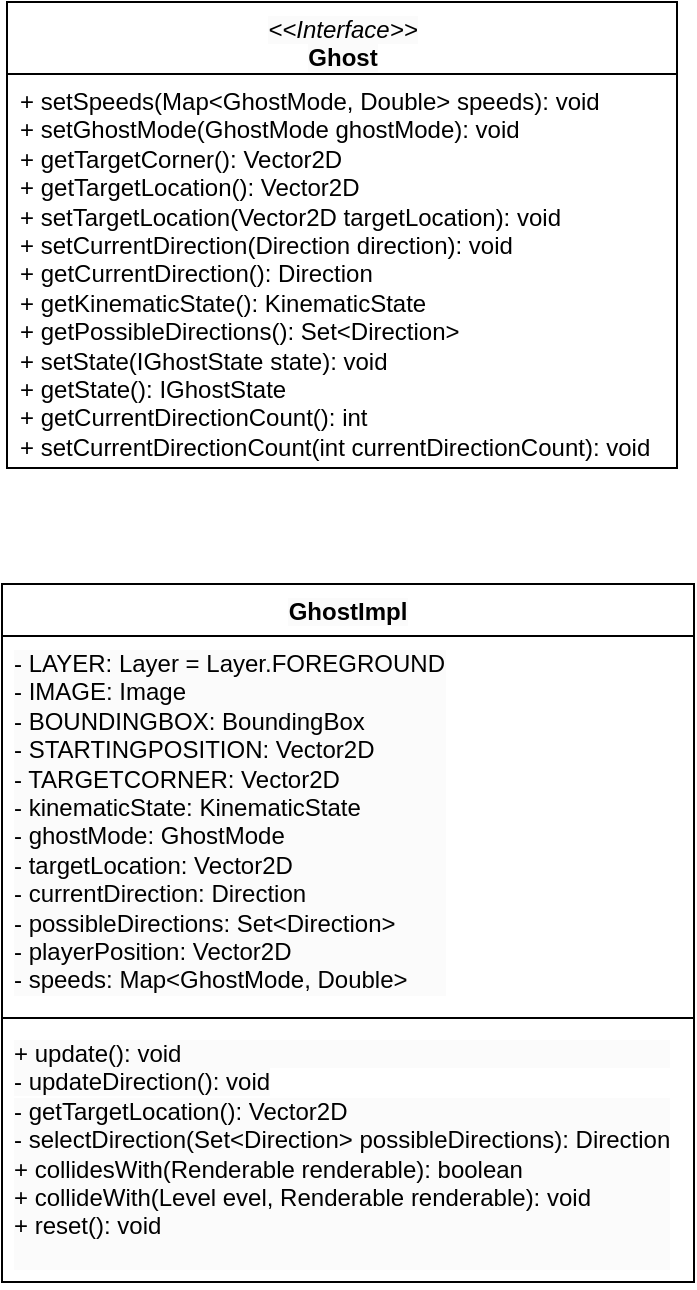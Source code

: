 <mxfile version="24.7.17">
  <diagram name="Page-1" id="vTZRo5Hn38DPCM6BCFyR">
    <mxGraphModel dx="1000" dy="1399" grid="0" gridSize="10" guides="1" tooltips="1" connect="1" arrows="1" fold="1" page="0" pageScale="1" pageWidth="850" pageHeight="1100" math="0" shadow="0">
      <root>
        <mxCell id="0" />
        <mxCell id="1" parent="0" />
        <mxCell id="TR5ZbvATBXByWpKUNYxo-5" value="&lt;span style=&quot;background-color: rgb(251, 251, 251);&quot;&gt;GhostImpl&lt;/span&gt;" style="swimlane;fontStyle=1;align=center;verticalAlign=top;childLayout=stackLayout;horizontal=1;startSize=26;horizontalStack=0;resizeParent=1;resizeParentMax=0;resizeLast=0;collapsible=1;marginBottom=0;whiteSpace=wrap;html=1;" parent="1" vertex="1">
          <mxGeometry x="-97" y="-306" width="346" height="349" as="geometry" />
        </mxCell>
        <mxCell id="TR5ZbvATBXByWpKUNYxo-6" value="&lt;span style=&quot;background-color: rgb(251, 251, 251);&quot;&gt;- LAYER: Layer = Layer.FOREGROUND&lt;/span&gt;&lt;div style=&quot;background-color: rgb(251, 251, 251);&quot;&gt;- IMAGE: Image&lt;/div&gt;&lt;div style=&quot;background-color: rgb(251, 251, 251);&quot;&gt;- BOUNDINGBOX: BoundingBox&lt;/div&gt;&lt;div style=&quot;background-color: rgb(251, 251, 251);&quot;&gt;- STARTINGPOSITION: Vector2D&lt;/div&gt;&lt;div style=&quot;background-color: rgb(251, 251, 251);&quot;&gt;- TARGETCORNER: Vector2D&lt;/div&gt;&lt;div style=&quot;background-color: rgb(251, 251, 251);&quot;&gt;- kinematicState: KinematicState&lt;/div&gt;&lt;div style=&quot;background-color: rgb(251, 251, 251);&quot;&gt;- ghostMode: GhostMode&lt;/div&gt;&lt;div style=&quot;background-color: rgb(251, 251, 251);&quot;&gt;- targetLocation: Vector2D&lt;/div&gt;&lt;div style=&quot;background-color: rgb(251, 251, 251);&quot;&gt;- currentDirection: Direction&lt;/div&gt;&lt;div style=&quot;background-color: rgb(251, 251, 251);&quot;&gt;- possibleDirections: Set&amp;lt;Direction&amp;gt;&lt;/div&gt;&lt;div style=&quot;background-color: rgb(251, 251, 251);&quot;&gt;- playerPosition: Vector2D&lt;/div&gt;&lt;div style=&quot;background-color: rgb(251, 251, 251);&quot;&gt;- speeds: Map&amp;lt;GhostMode, Double&amp;gt;&lt;/div&gt;" style="text;strokeColor=none;fillColor=none;align=left;verticalAlign=top;spacingLeft=4;spacingRight=4;overflow=hidden;rotatable=0;points=[[0,0.5],[1,0.5]];portConstraint=eastwest;whiteSpace=wrap;html=1;" parent="TR5ZbvATBXByWpKUNYxo-5" vertex="1">
          <mxGeometry y="26" width="346" height="187" as="geometry" />
        </mxCell>
        <mxCell id="TR5ZbvATBXByWpKUNYxo-7" value="" style="line;strokeWidth=1;fillColor=none;align=left;verticalAlign=middle;spacingTop=-1;spacingLeft=3;spacingRight=3;rotatable=0;labelPosition=right;points=[];portConstraint=eastwest;strokeColor=inherit;" parent="TR5ZbvATBXByWpKUNYxo-5" vertex="1">
          <mxGeometry y="213" width="346" height="8" as="geometry" />
        </mxCell>
        <mxCell id="TR5ZbvATBXByWpKUNYxo-8" value="&lt;div style=&quot;background-color: rgb(251, 251, 251);&quot;&gt;+ update(): void&lt;/div&gt;&lt;span style=&quot;background-color: rgb(251, 251, 251);&quot;&gt;- updateDirection(): void&lt;/span&gt;&lt;div style=&quot;background-color: rgb(251, 251, 251);&quot;&gt;- getTargetLocation(): Vector2D&lt;br&gt;&lt;div&gt;- selectDirection(Set&amp;lt;Direction&amp;gt; possibleDirections): Direction&lt;/div&gt;&lt;/div&gt;&lt;div style=&quot;background-color: rgb(251, 251, 251);&quot;&gt;+ collidesWith(Renderable renderable): boolean&lt;/div&gt;&lt;div style=&quot;background-color: rgb(251, 251, 251);&quot;&gt;+ collideWith(Level evel, Renderable renderable): void&lt;/div&gt;&lt;div style=&quot;background-color: rgb(251, 251, 251);&quot;&gt;+ reset(): void&lt;/div&gt;&lt;div style=&quot;background-color: rgb(251, 251, 251);&quot;&gt;&amp;nbsp;&lt;/div&gt;" style="text;strokeColor=none;fillColor=none;align=left;verticalAlign=top;spacingLeft=4;spacingRight=4;overflow=hidden;rotatable=0;points=[[0,0.5],[1,0.5]];portConstraint=eastwest;whiteSpace=wrap;html=1;" parent="TR5ZbvATBXByWpKUNYxo-5" vertex="1">
          <mxGeometry y="221" width="346" height="128" as="geometry" />
        </mxCell>
        <mxCell id="TR5ZbvATBXByWpKUNYxo-10" value="&lt;i style=&quot;font-weight: 400; background-color: rgb(251, 251, 251);&quot;&gt;&amp;lt;&amp;lt;Interface&amp;gt;&amp;gt;&lt;/i&gt;&lt;br style=&quot;font-weight: 400; background-color: rgb(251, 251, 251);&quot;&gt;&lt;b style=&quot;background-color: rgb(251, 251, 251);&quot;&gt;Ghost&lt;/b&gt;&lt;div&gt;&lt;b style=&quot;background-color: rgb(251, 251, 251);&quot;&gt;&lt;br&gt;&lt;/b&gt;&lt;/div&gt;" style="swimlane;fontStyle=1;align=center;verticalAlign=top;childLayout=stackLayout;horizontal=1;startSize=36;horizontalStack=0;resizeParent=1;resizeParentMax=0;resizeLast=0;collapsible=1;marginBottom=0;whiteSpace=wrap;html=1;" parent="1" vertex="1">
          <mxGeometry x="-94.5" y="-597" width="335" height="233" as="geometry" />
        </mxCell>
        <mxCell id="TR5ZbvATBXByWpKUNYxo-13" value="+ setSpeeds(Map&amp;lt;GhostMode, Double&amp;gt; speeds): void&lt;br/&gt;+ setGhostMode(GhostMode ghostMode): void&lt;br/&gt;+ getTargetCorner(): Vector2D&lt;br/&gt;+ getTargetLocation(): Vector2D&lt;br/&gt;+ setTargetLocation(Vector2D targetLocation): void&lt;br/&gt;+ setCurrentDirection(Direction direction): void&lt;br/&gt;+ getCurrentDirection(): Direction&lt;br/&gt;+ getKinematicState(): KinematicState&lt;br/&gt;+ getPossibleDirections(): Set&amp;lt;Direction&amp;gt;&lt;br/&gt;+ setState(IGhostState state): void&lt;br/&gt;+ getState(): IGhostState&lt;br/&gt;+ getCurrentDirectionCount(): int&lt;br/&gt;+ setCurrentDirectionCount(int currentDirectionCount): void" style="text;strokeColor=none;fillColor=none;align=left;verticalAlign=top;spacingLeft=4;spacingRight=4;overflow=hidden;rotatable=0;points=[[0,0.5],[1,0.5]];portConstraint=eastwest;whiteSpace=wrap;html=1;" parent="TR5ZbvATBXByWpKUNYxo-10" vertex="1">
          <mxGeometry y="36" width="335" height="197" as="geometry" />
        </mxCell>
      </root>
    </mxGraphModel>
  </diagram>
</mxfile>
